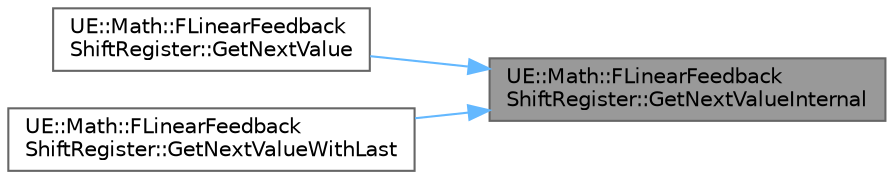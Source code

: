 digraph "UE::Math::FLinearFeedbackShiftRegister::GetNextValueInternal"
{
 // INTERACTIVE_SVG=YES
 // LATEX_PDF_SIZE
  bgcolor="transparent";
  edge [fontname=Helvetica,fontsize=10,labelfontname=Helvetica,labelfontsize=10];
  node [fontname=Helvetica,fontsize=10,shape=box,height=0.2,width=0.4];
  rankdir="RL";
  Node1 [id="Node000001",label="UE::Math::FLinearFeedback\lShiftRegister::GetNextValueInternal",height=0.2,width=0.4,color="gray40", fillcolor="grey60", style="filled", fontcolor="black",tooltip=" "];
  Node1 -> Node2 [id="edge1_Node000001_Node000002",dir="back",color="steelblue1",style="solid",tooltip=" "];
  Node2 [id="Node000002",label="UE::Math::FLinearFeedback\lShiftRegister::GetNextValue",height=0.2,width=0.4,color="grey40", fillcolor="white", style="filled",URL="$df/d3b/classUE_1_1Math_1_1FLinearFeedbackShiftRegister.html#a7ba3709228d19ce5c0d993ca0178a586",tooltip=" "];
  Node1 -> Node3 [id="edge2_Node000001_Node000003",dir="back",color="steelblue1",style="solid",tooltip=" "];
  Node3 [id="Node000003",label="UE::Math::FLinearFeedback\lShiftRegister::GetNextValueWithLast",height=0.2,width=0.4,color="grey40", fillcolor="white", style="filled",URL="$df/d3b/classUE_1_1Math_1_1FLinearFeedbackShiftRegister.html#aefd0f0dae460ed48c6d8c715259fa36c",tooltip=" "];
}
